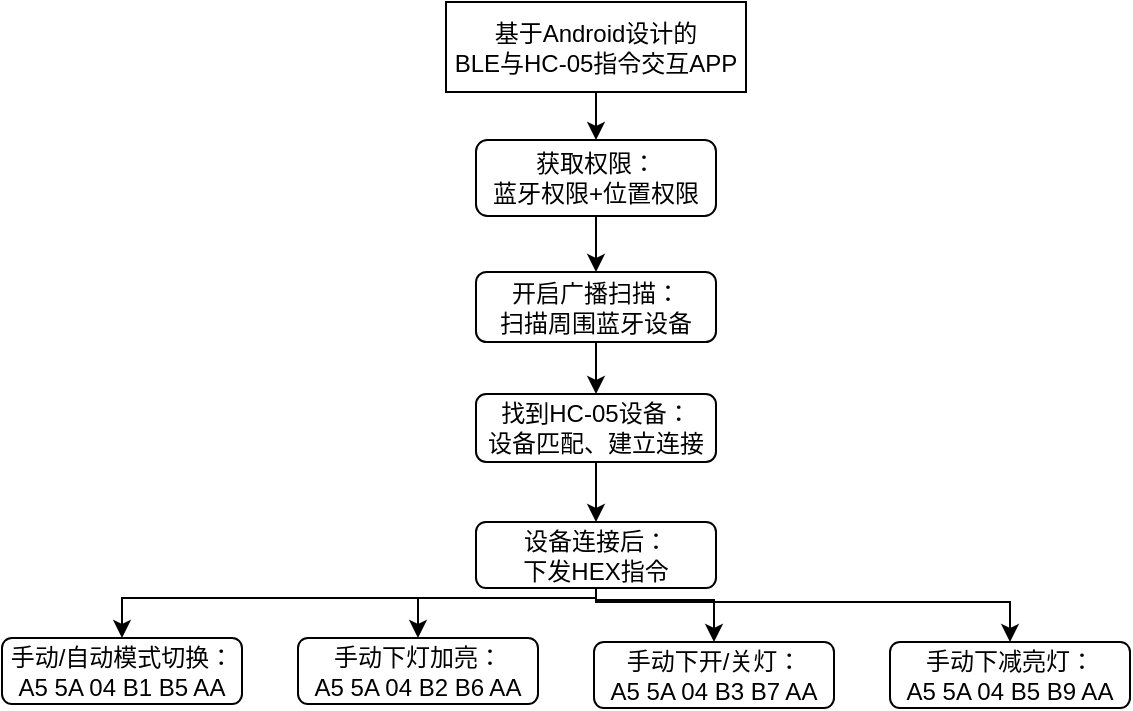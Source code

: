 <mxfile version="22.1.11" type="github">
  <diagram name="第 1 页" id="crzMxCz0xYNelfO2YA_n">
    <mxGraphModel dx="1172" dy="543" grid="0" gridSize="10" guides="1" tooltips="1" connect="1" arrows="1" fold="1" page="1" pageScale="1" pageWidth="827" pageHeight="1169" math="0" shadow="0">
      <root>
        <mxCell id="0" />
        <mxCell id="1" parent="0" />
        <mxCell id="C6NJyYZB2r9F9oJMgfG5-6" value="" style="edgeStyle=orthogonalEdgeStyle;rounded=0;orthogonalLoop=1;jettySize=auto;html=1;" edge="1" parent="1" source="C6NJyYZB2r9F9oJMgfG5-1" target="C6NJyYZB2r9F9oJMgfG5-5">
          <mxGeometry relative="1" as="geometry" />
        </mxCell>
        <mxCell id="C6NJyYZB2r9F9oJMgfG5-1" value="基于Android设计的&lt;br&gt;BLE与HC-05指令交互APP" style="rounded=0;whiteSpace=wrap;html=1;" vertex="1" parent="1">
          <mxGeometry x="273" y="49" width="150" height="45" as="geometry" />
        </mxCell>
        <mxCell id="C6NJyYZB2r9F9oJMgfG5-8" value="" style="edgeStyle=orthogonalEdgeStyle;rounded=0;orthogonalLoop=1;jettySize=auto;html=1;" edge="1" parent="1" source="C6NJyYZB2r9F9oJMgfG5-5" target="C6NJyYZB2r9F9oJMgfG5-7">
          <mxGeometry relative="1" as="geometry" />
        </mxCell>
        <mxCell id="C6NJyYZB2r9F9oJMgfG5-5" value="获取权限：&lt;br&gt;蓝牙权限+位置权限" style="rounded=1;whiteSpace=wrap;html=1;" vertex="1" parent="1">
          <mxGeometry x="288" y="118" width="120" height="38" as="geometry" />
        </mxCell>
        <mxCell id="C6NJyYZB2r9F9oJMgfG5-10" value="" style="edgeStyle=orthogonalEdgeStyle;rounded=0;orthogonalLoop=1;jettySize=auto;html=1;" edge="1" parent="1" source="C6NJyYZB2r9F9oJMgfG5-7" target="C6NJyYZB2r9F9oJMgfG5-9">
          <mxGeometry relative="1" as="geometry" />
        </mxCell>
        <mxCell id="C6NJyYZB2r9F9oJMgfG5-7" value="开启广播扫描：&lt;br&gt;扫描周围蓝牙设备" style="whiteSpace=wrap;html=1;rounded=1;" vertex="1" parent="1">
          <mxGeometry x="288" y="184" width="120" height="35" as="geometry" />
        </mxCell>
        <mxCell id="C6NJyYZB2r9F9oJMgfG5-13" value="" style="edgeStyle=orthogonalEdgeStyle;rounded=0;orthogonalLoop=1;jettySize=auto;html=1;" edge="1" parent="1" source="C6NJyYZB2r9F9oJMgfG5-9" target="C6NJyYZB2r9F9oJMgfG5-12">
          <mxGeometry relative="1" as="geometry" />
        </mxCell>
        <mxCell id="C6NJyYZB2r9F9oJMgfG5-9" value="找到HC-05设备：&lt;br&gt;设备匹配、建立连接" style="whiteSpace=wrap;html=1;rounded=1;" vertex="1" parent="1">
          <mxGeometry x="288" y="245" width="120" height="34" as="geometry" />
        </mxCell>
        <mxCell id="C6NJyYZB2r9F9oJMgfG5-18" style="edgeStyle=orthogonalEdgeStyle;rounded=0;orthogonalLoop=1;jettySize=auto;html=1;exitX=0.5;exitY=1;exitDx=0;exitDy=0;entryX=0.5;entryY=0;entryDx=0;entryDy=0;" edge="1" parent="1" source="C6NJyYZB2r9F9oJMgfG5-12" target="C6NJyYZB2r9F9oJMgfG5-14">
          <mxGeometry relative="1" as="geometry">
            <Array as="points">
              <mxPoint x="348" y="347" />
              <mxPoint x="111" y="347" />
            </Array>
          </mxGeometry>
        </mxCell>
        <mxCell id="C6NJyYZB2r9F9oJMgfG5-19" style="edgeStyle=orthogonalEdgeStyle;rounded=0;orthogonalLoop=1;jettySize=auto;html=1;exitX=0.5;exitY=1;exitDx=0;exitDy=0;entryX=0.5;entryY=0;entryDx=0;entryDy=0;" edge="1" parent="1" source="C6NJyYZB2r9F9oJMgfG5-12" target="C6NJyYZB2r9F9oJMgfG5-15">
          <mxGeometry relative="1" as="geometry">
            <Array as="points">
              <mxPoint x="348" y="347" />
              <mxPoint x="259" y="347" />
            </Array>
          </mxGeometry>
        </mxCell>
        <mxCell id="C6NJyYZB2r9F9oJMgfG5-20" style="edgeStyle=orthogonalEdgeStyle;rounded=0;orthogonalLoop=1;jettySize=auto;html=1;exitX=0.5;exitY=1;exitDx=0;exitDy=0;entryX=0.5;entryY=0;entryDx=0;entryDy=0;" edge="1" parent="1" source="C6NJyYZB2r9F9oJMgfG5-12" target="C6NJyYZB2r9F9oJMgfG5-16">
          <mxGeometry relative="1" as="geometry">
            <Array as="points">
              <mxPoint x="348" y="348" />
              <mxPoint x="407" y="348" />
            </Array>
          </mxGeometry>
        </mxCell>
        <mxCell id="C6NJyYZB2r9F9oJMgfG5-21" style="edgeStyle=orthogonalEdgeStyle;rounded=0;orthogonalLoop=1;jettySize=auto;html=1;exitX=0.5;exitY=1;exitDx=0;exitDy=0;entryX=0.5;entryY=0;entryDx=0;entryDy=0;" edge="1" parent="1" source="C6NJyYZB2r9F9oJMgfG5-12" target="C6NJyYZB2r9F9oJMgfG5-17">
          <mxGeometry relative="1" as="geometry">
            <Array as="points">
              <mxPoint x="348" y="349" />
              <mxPoint x="555" y="349" />
            </Array>
          </mxGeometry>
        </mxCell>
        <mxCell id="C6NJyYZB2r9F9oJMgfG5-12" value="设备连接后：&lt;br&gt;下发HEX指令" style="whiteSpace=wrap;html=1;rounded=1;" vertex="1" parent="1">
          <mxGeometry x="288" y="309" width="120" height="33" as="geometry" />
        </mxCell>
        <mxCell id="C6NJyYZB2r9F9oJMgfG5-14" value="手动/自动模式切换：&lt;br&gt;A5 5A 04 B1 B5 AA" style="whiteSpace=wrap;html=1;rounded=1;" vertex="1" parent="1">
          <mxGeometry x="51" y="367" width="120" height="33" as="geometry" />
        </mxCell>
        <mxCell id="C6NJyYZB2r9F9oJMgfG5-15" value="手动下灯加亮：&lt;br&gt;A5 5A 04 B2 B6 AA" style="whiteSpace=wrap;html=1;rounded=1;" vertex="1" parent="1">
          <mxGeometry x="199" y="367" width="120" height="33" as="geometry" />
        </mxCell>
        <mxCell id="C6NJyYZB2r9F9oJMgfG5-16" value="手动下开/关灯：&lt;br&gt;A5 5A 04 B3 B7 AA" style="whiteSpace=wrap;html=1;rounded=1;" vertex="1" parent="1">
          <mxGeometry x="347" y="369" width="120" height="33" as="geometry" />
        </mxCell>
        <mxCell id="C6NJyYZB2r9F9oJMgfG5-17" value="手动下减亮灯：&lt;br&gt;A5 5A 04 B5 B9 AA" style="whiteSpace=wrap;html=1;rounded=1;" vertex="1" parent="1">
          <mxGeometry x="495" y="369" width="120" height="33" as="geometry" />
        </mxCell>
      </root>
    </mxGraphModel>
  </diagram>
</mxfile>

